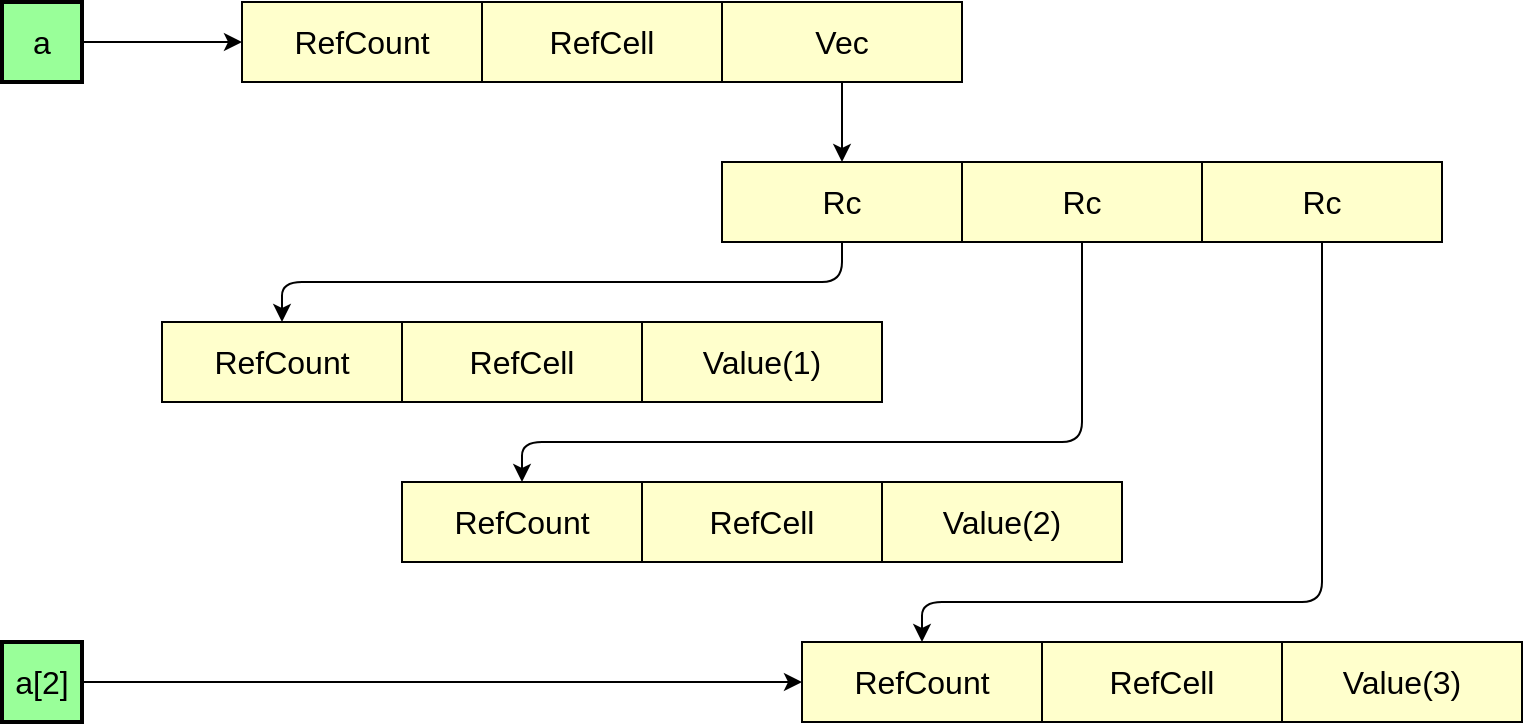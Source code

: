 <mxfile>
    <diagram id="-72W-1_LjuiYcz1S8hm-" name="Page-1">
        <mxGraphModel dx="1053" dy="578" grid="1" gridSize="10" guides="1" tooltips="1" connect="1" arrows="1" fold="1" page="1" pageScale="1" pageWidth="850" pageHeight="1100" math="0" shadow="0">
            <root>
                <mxCell id="0"/>
                <mxCell id="1" parent="0"/>
                <mxCell id="26" style="edgeStyle=orthogonalEdgeStyle;html=1;exitX=1;exitY=0.5;exitDx=0;exitDy=0;entryX=0;entryY=0.5;entryDx=0;entryDy=0;fontSize=16;" parent="1" source="2" target="3" edge="1">
                    <mxGeometry relative="1" as="geometry"/>
                </mxCell>
                <mxCell id="2" value="a" style="rounded=0;whiteSpace=wrap;html=1;fontSize=16;strokeWidth=2;fillColor=#99FF99;" parent="1" vertex="1">
                    <mxGeometry x="40" y="80" width="40" height="40" as="geometry"/>
                </mxCell>
                <mxCell id="3" value="RefCount" style="rounded=0;whiteSpace=wrap;html=1;fontSize=16;fillColor=#FFFFCC;" parent="1" vertex="1">
                    <mxGeometry x="160" y="80" width="120" height="40" as="geometry"/>
                </mxCell>
                <mxCell id="4" value="RefCell" style="rounded=0;whiteSpace=wrap;html=1;fontSize=16;fillColor=#FFFFCC;" parent="1" vertex="1">
                    <mxGeometry x="280" y="80" width="120" height="40" as="geometry"/>
                </mxCell>
                <mxCell id="11" style="edgeStyle=none;html=1;exitX=0.5;exitY=1;exitDx=0;exitDy=0;entryX=0.5;entryY=0;entryDx=0;entryDy=0;fontSize=16;" parent="1" source="5" target="10" edge="1">
                    <mxGeometry relative="1" as="geometry"/>
                </mxCell>
                <mxCell id="5" value="Vec" style="rounded=0;whiteSpace=wrap;html=1;fontSize=16;fillColor=#FFFFCC;" parent="1" vertex="1">
                    <mxGeometry x="400" y="80" width="120" height="40" as="geometry"/>
                </mxCell>
                <mxCell id="14" style="edgeStyle=orthogonalEdgeStyle;html=1;exitX=0.5;exitY=1;exitDx=0;exitDy=0;entryX=0.5;entryY=0;entryDx=0;entryDy=0;fontSize=16;" parent="1" source="10" target="7" edge="1">
                    <mxGeometry relative="1" as="geometry"/>
                </mxCell>
                <mxCell id="20" style="edgeStyle=orthogonalEdgeStyle;html=1;exitX=0.5;exitY=1;exitDx=0;exitDy=0;fontSize=16;entryX=0.5;entryY=0;entryDx=0;entryDy=0;" parent="1" source="12" target="17" edge="1">
                    <mxGeometry relative="1" as="geometry">
                        <mxPoint x="380" y="430" as="targetPoint"/>
                        <Array as="points">
                            <mxPoint x="580" y="300"/>
                            <mxPoint x="300" y="300"/>
                        </Array>
                    </mxGeometry>
                </mxCell>
                <mxCell id="25" style="edgeStyle=orthogonalEdgeStyle;html=1;exitX=0.5;exitY=1;exitDx=0;exitDy=0;entryX=0.5;entryY=0;entryDx=0;entryDy=0;fontSize=16;" parent="1" source="13" target="22" edge="1">
                    <mxGeometry relative="1" as="geometry">
                        <Array as="points">
                            <mxPoint x="700" y="380"/>
                            <mxPoint x="500" y="380"/>
                        </Array>
                    </mxGeometry>
                </mxCell>
                <mxCell id="15" value="" style="group;fillColor=#FFFFCC;" parent="1" vertex="1" connectable="0">
                    <mxGeometry x="120" y="240" width="360" height="40" as="geometry"/>
                </mxCell>
                <mxCell id="7" value="RefCount" style="rounded=0;whiteSpace=wrap;html=1;fontSize=16;fillColor=#FFFFCC;" parent="15" vertex="1">
                    <mxGeometry width="120" height="40" as="geometry"/>
                </mxCell>
                <mxCell id="8" value="RefCell" style="rounded=0;whiteSpace=wrap;html=1;fontSize=16;fillColor=#FFFFCC;" parent="15" vertex="1">
                    <mxGeometry x="120" width="120" height="40" as="geometry"/>
                </mxCell>
                <mxCell id="9" value="Value(1)" style="rounded=0;whiteSpace=wrap;html=1;fontSize=16;fillColor=#FFFFCC;" parent="15" vertex="1">
                    <mxGeometry x="240" width="120" height="40" as="geometry"/>
                </mxCell>
                <mxCell id="16" value="" style="group;fillColor=#FFFFCC;" parent="1" vertex="1" connectable="0">
                    <mxGeometry x="240" y="320" width="360" height="40" as="geometry"/>
                </mxCell>
                <mxCell id="17" value="RefCount" style="rounded=0;whiteSpace=wrap;html=1;fontSize=16;fillColor=#FFFFCC;" parent="16" vertex="1">
                    <mxGeometry width="120" height="40" as="geometry"/>
                </mxCell>
                <mxCell id="18" value="RefCell" style="rounded=0;whiteSpace=wrap;html=1;fontSize=16;fillColor=#FFFFCC;" parent="16" vertex="1">
                    <mxGeometry x="120" width="120" height="40" as="geometry"/>
                </mxCell>
                <mxCell id="19" value="Value(2)" style="rounded=0;whiteSpace=wrap;html=1;fontSize=16;fillColor=#FFFFCC;" parent="16" vertex="1">
                    <mxGeometry x="240" width="120" height="40" as="geometry"/>
                </mxCell>
                <mxCell id="21" value="" style="group;fillColor=#FFFFCC;" parent="1" vertex="1" connectable="0">
                    <mxGeometry x="440" y="400" width="360" height="40" as="geometry"/>
                </mxCell>
                <mxCell id="22" value="RefCount" style="rounded=0;whiteSpace=wrap;html=1;fontSize=16;fillColor=#FFFFCC;" parent="21" vertex="1">
                    <mxGeometry width="120" height="40" as="geometry"/>
                </mxCell>
                <mxCell id="23" value="RefCell" style="rounded=0;whiteSpace=wrap;html=1;fontSize=16;fillColor=#FFFFCC;" parent="21" vertex="1">
                    <mxGeometry x="120" width="120" height="40" as="geometry"/>
                </mxCell>
                <mxCell id="24" value="Value(3)" style="rounded=0;whiteSpace=wrap;html=1;fontSize=16;fillColor=#FFFFCC;" parent="21" vertex="1">
                    <mxGeometry x="240" width="120" height="40" as="geometry"/>
                </mxCell>
                <mxCell id="28" style="edgeStyle=orthogonalEdgeStyle;html=1;exitX=1;exitY=0.5;exitDx=0;exitDy=0;entryX=0;entryY=0.5;entryDx=0;entryDy=0;fontSize=16;" parent="1" source="27" target="22" edge="1">
                    <mxGeometry relative="1" as="geometry"/>
                </mxCell>
                <mxCell id="27" value="a[2]" style="rounded=0;whiteSpace=wrap;html=1;fontSize=16;strokeWidth=2;fillColor=#99FF99;" parent="1" vertex="1">
                    <mxGeometry x="40" y="400" width="40" height="40" as="geometry"/>
                </mxCell>
                <mxCell id="29" value="" style="group" vertex="1" connectable="0" parent="1">
                    <mxGeometry x="400" y="160" width="360" height="40" as="geometry"/>
                </mxCell>
                <mxCell id="10" value="Rc" style="rounded=0;whiteSpace=wrap;html=1;fontSize=16;fillColor=#FFFFCC;" parent="29" vertex="1">
                    <mxGeometry width="120" height="40" as="geometry"/>
                </mxCell>
                <mxCell id="12" value="Rc" style="rounded=0;whiteSpace=wrap;html=1;fontSize=16;fillColor=#FFFFCC;" parent="29" vertex="1">
                    <mxGeometry x="120" width="120" height="40" as="geometry"/>
                </mxCell>
                <mxCell id="13" value="Rc" style="rounded=0;whiteSpace=wrap;html=1;fontSize=16;fillColor=#FFFFCC;" parent="29" vertex="1">
                    <mxGeometry x="240" width="120" height="40" as="geometry"/>
                </mxCell>
            </root>
        </mxGraphModel>
    </diagram>
</mxfile>